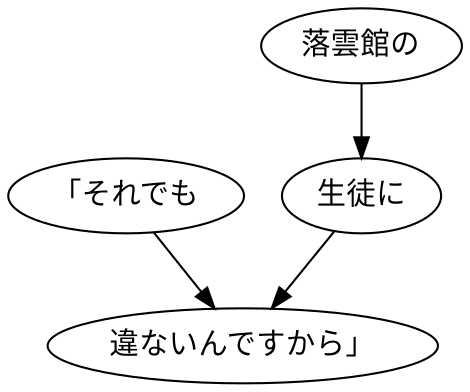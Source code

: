 digraph graph5154 {
	node0 [label="「それでも"];
	node1 [label="落雲館の"];
	node2 [label="生徒に"];
	node3 [label="違ないんですから」"];
	node0 -> node3;
	node1 -> node2;
	node2 -> node3;
}
